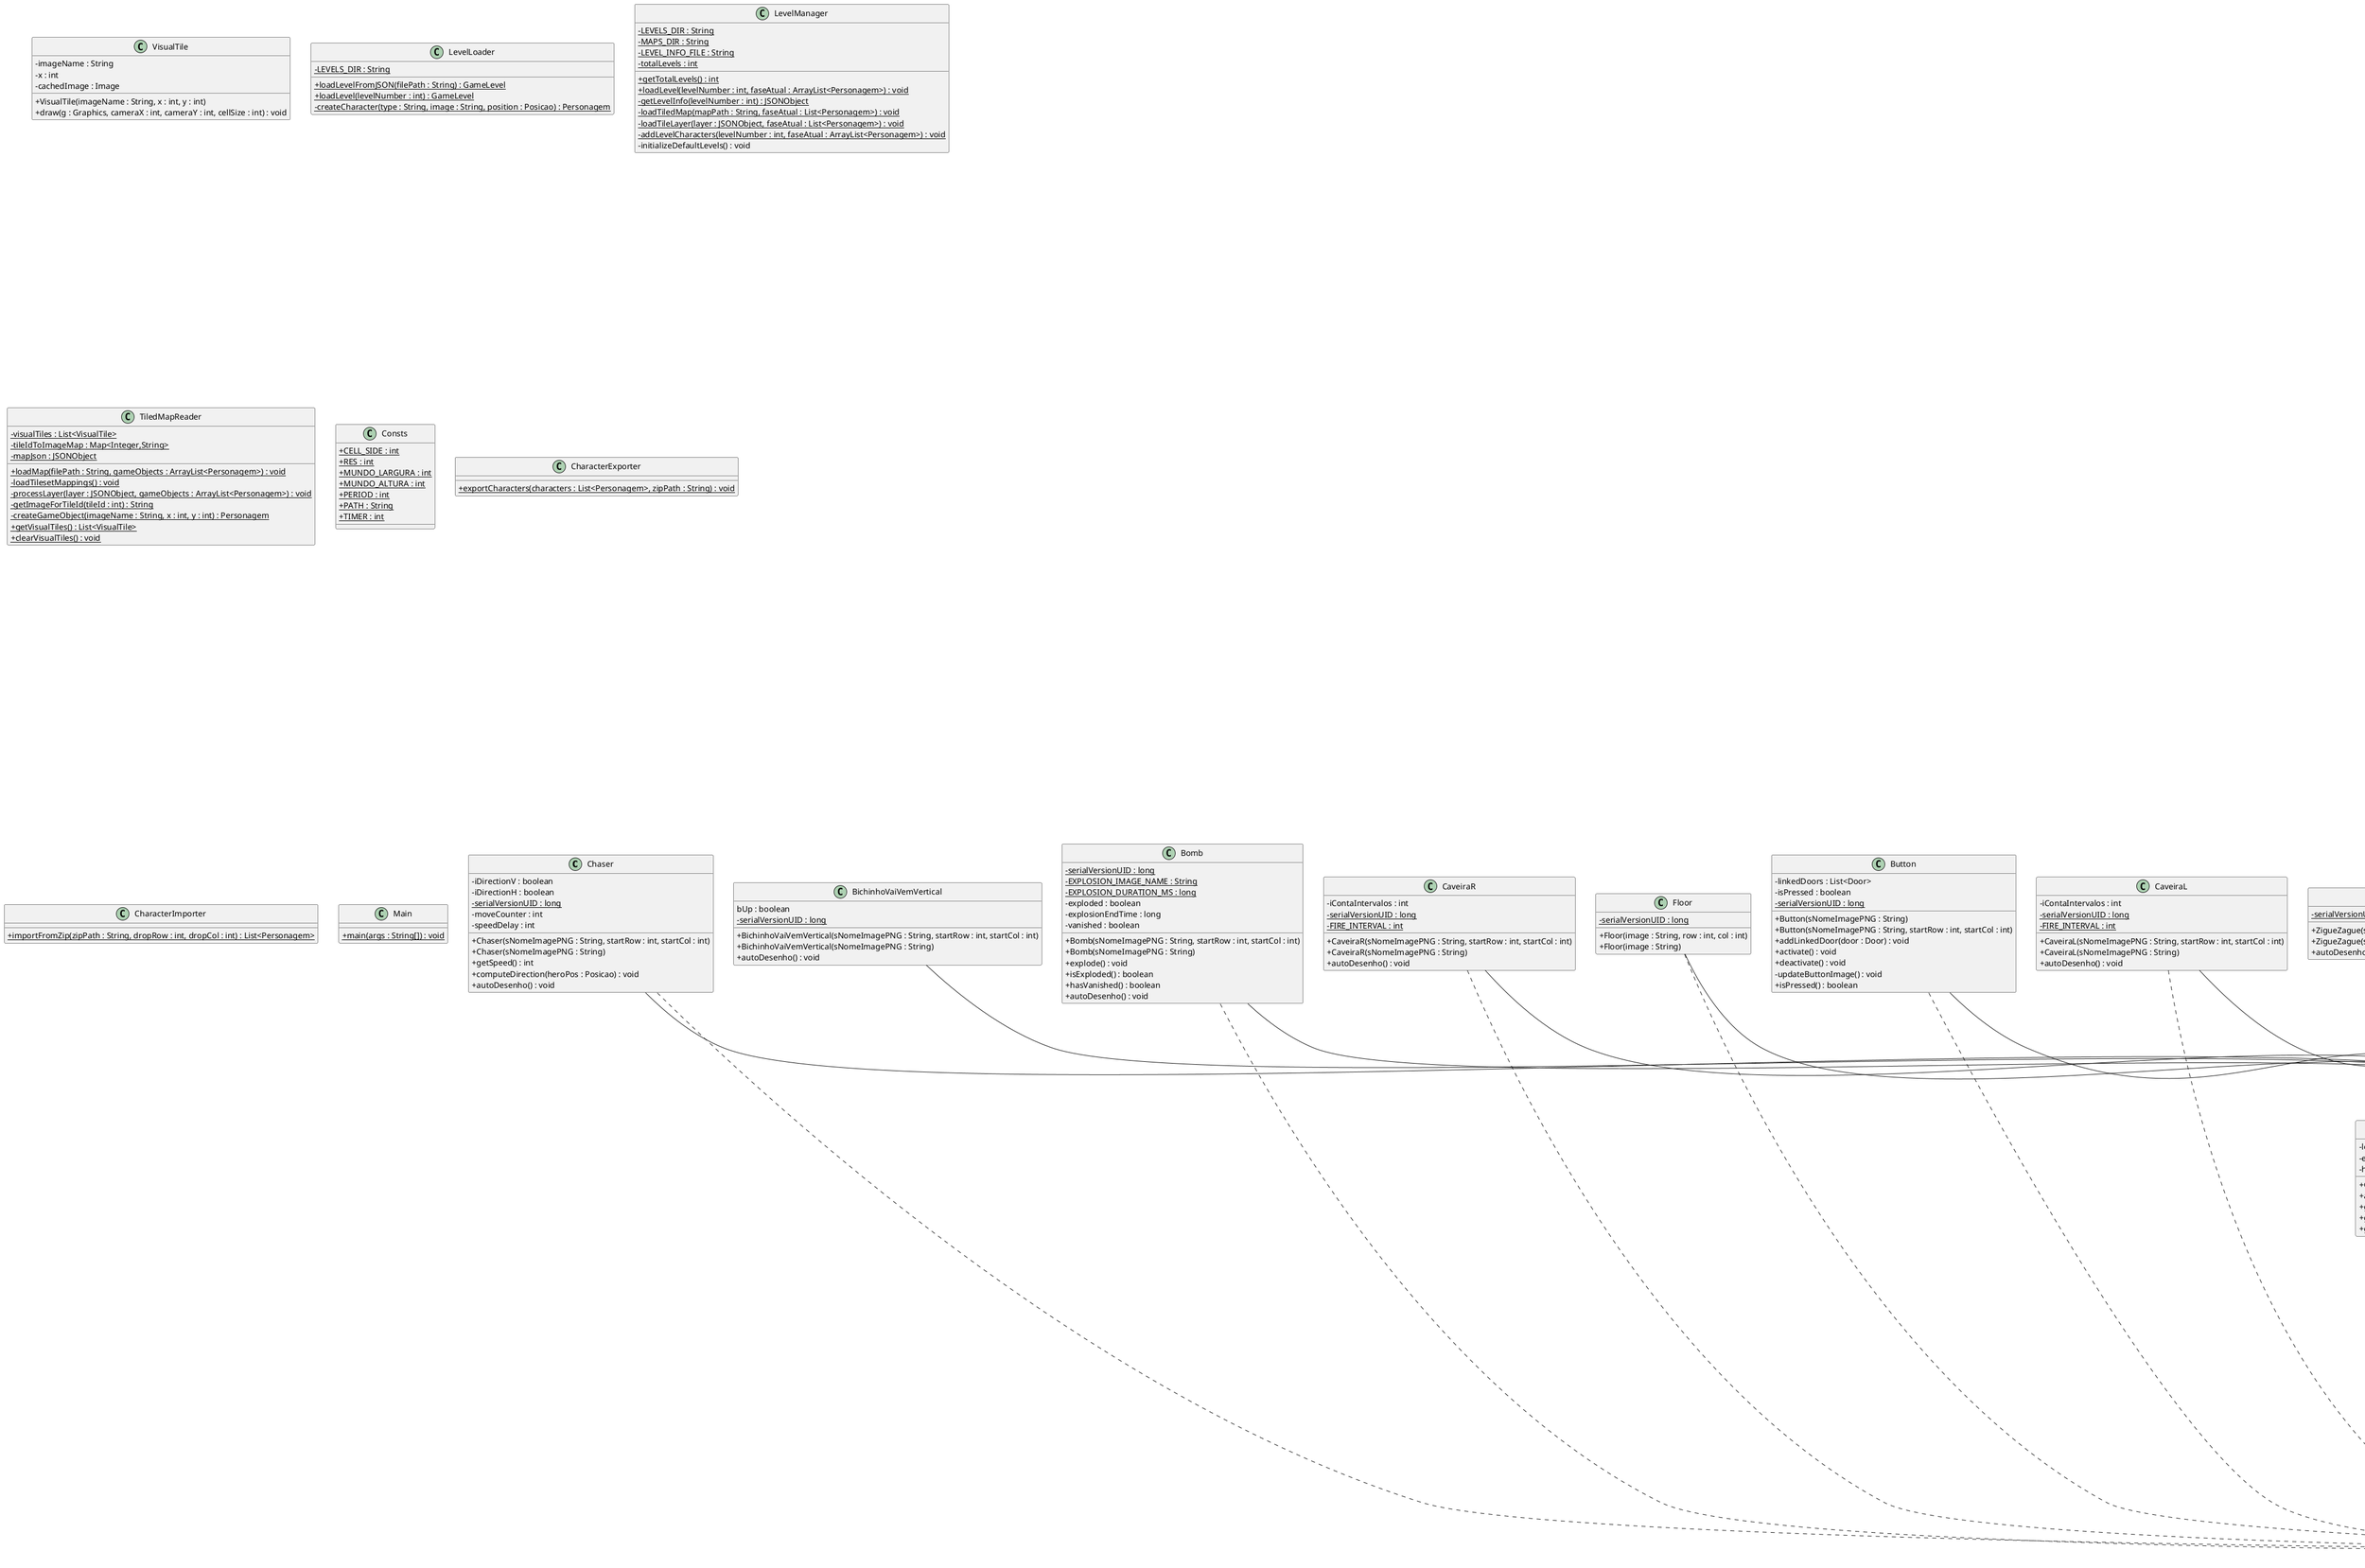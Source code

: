 @startuml
skinparam classAttributeIconSize 0
class Chaser{
- iDirectionV : boolean
- iDirectionH : boolean
- {static} serialVersionUID : long
- moveCounter : int
- speedDelay : int
+ Chaser(sNomeImagePNG : String, startRow : int, startCol : int)
+ Chaser(sNomeImagePNG : String)
+ getSpeed() : int
+ computeDirection(heroPos : Posicao) : void
+ autoDesenho() : void
}
Chaser ..|> Serializable
Chaser --|> Personagem
class BichinhoVaiVemVertical{
bUp : boolean
- {static} serialVersionUID : long
+ BichinhoVaiVemVertical(sNomeImagePNG : String, startRow : int, startCol : int)
+ BichinhoVaiVemVertical(sNomeImagePNG : String)
+ autoDesenho() : void
}
BichinhoVaiVemVertical --|> Personagem
class Bomb{
- {static} serialVersionUID : long
- {static} EXPLOSION_IMAGE_NAME : String
- {static} EXPLOSION_DURATION_MS : long
- exploded : boolean
- explosionEndTime : long
- vanished : boolean
+ Bomb(sNomeImagePNG : String, startRow : int, startCol : int)
+ Bomb(sNomeImagePNG : String)
+ explode() : void
+ isExploded() : boolean
+ hasVanished() : boolean
+ autoDesenho() : void
}
Bomb ..|> Serializable
Bomb --|> Personagem
class Posicao{
- linha : int
- coluna : int
- linhaAnterior : int
- colunaAnterior : int
+ Posicao(linha : int, coluna : int)
+ setPosicao(linha : int, coluna : int) : boolean
+ getLinha() : int
+ volta() : boolean
+ getColuna() : int
+ igual(posicao : Posicao) : boolean
+ copia(posicao : Posicao) : boolean
+ moveUp() : boolean
+ moveDown() : boolean
+ moveRight() : boolean
+ moveLeft() : boolean
}
Posicao ..|> Serializable
class CaveiraR{
- iContaIntervalos : int
- {static} serialVersionUID : long
- {static} FIRE_INTERVAL : int
+ CaveiraR(sNomeImagePNG : String, startRow : int, startCol : int)
+ CaveiraR(sNomeImagePNG : String)
+ autoDesenho() : void
}
CaveiraR ..|> Serializable
CaveiraR --|> Personagem
class Personagem{
# iImage : ImageIcon
# pPosicao : Posicao
# bTransponivel : boolean
# bMortal : boolean
# Personagem(sNomeImagePNG : String)
+ isbMortal() : boolean
+ getPosicao() : Posicao
+ isbTransponivel() : boolean
+ setbTransponivel(bTransponivel : boolean) : void
+ autoDesenho() : void
+ setPosicao(linha : int, coluna : int) : boolean
+ moveUp() : boolean
+ moveDown() : boolean
+ moveRight() : boolean
+ moveLeft() : boolean
}
Personagem ..|> Serializable
class VisualTile{
- imageName : String
- x : int
- cachedImage : Image
+ VisualTile(imageName : String, x : int, y : int)
+ draw(g : Graphics, cameraX : int, cameraY : int, cellSize : int) : void
}
class Desenho{
{static} jCenario : Tela
+ {static} setCenario(umJCenario : Tela) : void
+ {static} acessoATelaDoJogo() : Tela
+ {static} getGraphicsDaTela() : Graphics
+ {static} desenhar(iImage : ImageIcon, iColuna : int, iLinha : int) : void
}
Desenho ..|> Serializable
class SaveState{
- {static} serialVersionUID : long
- currentLevel : int
- heroState : Hero
- heroLives : int
+ SaveState(currentLevel : int, hero : Hero)
+ getCurrentLevel() : int
+ getHeroState() : Hero
+ getHeroLives() : int
}
SaveState ..|> Serializable
class Floor{
- {static} serialVersionUID : long
+ Floor(image : String, row : int, col : int)
+ Floor(image : String)
}
Floor ..|> Serializable
Floor --|> Personagem
class GameLevel{
- levelNumber : int
- elements : ArrayList<Personagem>
- heroStartPosition : Posicao
+ GameLevel(number : int)
+ addElement(p : Personagem) : void
+ getElements() : ArrayList<Personagem>
+ getLevelNumber() : int
+ getHeroStartPosition() : Posicao
}
GameLevel ..|> Serializable
class Button{
- linkedDoors : List<Door>
- isPressed : boolean
- {static} serialVersionUID : long
+ Button(sNomeImagePNG : String)
+ Button(sNomeImagePNG : String, startRow : int, startCol : int)
+ addLinkedDoor(door : Door) : void
+ activate() : void
+ deactivate() : void
- updateButtonImage() : void
+ isPressed() : boolean
}
Button ..|> Serializable
Button --|> Personagem
class LevelLoader{
- {static} LEVELS_DIR : String
+ {static} loadLevelFromJSON(filePath : String) : GameLevel
+ {static} loadLevel(levelNumber : int) : GameLevel
- {static} createCharacter(type : String, image : String, position : Posicao) : Personagem
}
class CaveiraL{
- iContaIntervalos : int
- {static} serialVersionUID : long
- {static} FIRE_INTERVAL : int
+ CaveiraL(sNomeImagePNG : String, startRow : int, startCol : int)
+ CaveiraL(sNomeImagePNG : String)
+ autoDesenho() : void
}
CaveiraL ..|> Serializable
CaveiraL --|> Personagem
class LevelManager{
- {static} LEVELS_DIR : String
- {static} MAPS_DIR : String
- {static} LEVEL_INFO_FILE : String
- {static} totalLevels : int
+ {static} getTotalLevels() : int
+ {static} loadLevel(levelNumber : int, faseAtual : ArrayList<Personagem>) : void
- {static} getLevelInfo(levelNumber : int) : JSONObject
- {static} loadTiledMap(mapPath : String, faseAtual : List<Personagem>) : void
- {static} loadTileLayer(layer : JSONObject, faseAtual : List<Personagem>) : void
- {static} addLevelCharacters(levelNumber : int, faseAtual : ArrayList<Personagem>) : void
- initializeDefaultLevels() : void
}
class TiledMapReader{
- {static} visualTiles : List<VisualTile>
- {static} tileIdToImageMap : Map<Integer,String>
- {static} mapJson : JSONObject
+ {static} loadMap(filePath : String, gameObjects : ArrayList<Personagem>) : void
- {static} loadTilesetMappings() : void
- {static} processLayer(layer : JSONObject, gameObjects : ArrayList<Personagem>) : void
- {static} getImageForTileId(tileId : int) : String
- {static} createGameObject(imageName : String, x : int, y : int) : Personagem
+ {static} getVisualTiles() : List<VisualTile>
+ {static} clearVisualTiles() : void
}
class Wall{
- {static} serialVersionUID : long
+ Wall(sNomeImagePNG : String)
+ Wall(sNomeImagePNG : String, startRow : int, startCol : int)
+ autoDesenho() : void
}
Wall ..|> Serializable
Wall --|> Personagem
class Consts{
+ {static} CELL_SIDE : int
+ {static} RES : int
+ {static} MUNDO_LARGURA : int
+ {static} MUNDO_ALTURA : int
+ {static} PERIOD : int
+ {static} PATH : String
+ {static} TIMER : int
}
class ZigueZague{
- {static} serialVersionUID : long
+ ZigueZague(sNomeImagePNG : String, startRow : int, startCol : int)
+ ZigueZague(sNomeImagePNG : String)
+ autoDesenho() : void
}
ZigueZague --|> Personagem
class CharacterExporter{
+ {static} exportCharacters(characters : List<Personagem>, zipPath : String) : void
}
class CharacterImporter{
+ {static} importFromZip(zipPath : String, dropRow : int, dropCol : int) : List<Personagem>
}
class Hero{
- lives : int
- isInvincible : boolean
- invincibleEndTime : long
- {static} INVINCIBILITY_DURATION : long
- {static} serialVersionUID : long
+ Hero(sNomeImagePNG : String, startRow : int, startCol : int)
+ Hero(sNomeImagePNG : String)
+ startInvincibility() : void
+ isInvincible() : boolean
+ getLives() : int
+ loseLife() : void
+ setLives(lives : int) : void
+ isAlive() : boolean
+ voltaAUltimaPosicao() : void
+ setPosicao(linha : int, coluna : int) : boolean
- validaPosicao() : boolean
+ moveUp() : boolean
+ moveDown() : boolean
+ moveRight() : boolean
+ moveLeft() : boolean
}
Hero ..|> Serializable
Hero --|> Personagem
class FogoR{
- {static} serialVersionUID : long
- moveCounter : int
- {static} MOVE_INTERVAL : int
+ FogoR(sNomeImagePNG : String, startRow : int, startCol : int)
+ FogoR(sNomeImagePNG : String)
+ autoDesenho() : void
}
FogoR ..|> Serializable
FogoR --|> Personagem
class ControleDeJogo{
- gameOver : boolean
+ isGameOver() : boolean
+ desenhaTudo(e : ArrayList<Personagem>) : void
+ processaTudo(umaFase : ArrayList<Personagem>) : void
- handleCollision(hero : Hero, other : Personagem) : void
+ ehPosicaoValida(umaFase : ArrayList<Personagem>, p : Posicao) : boolean
}
class FogoL{
- {static} serialVersionUID : long
- moveCounter : int
- {static} MOVE_INTERVAL : int
+ FogoL(sNomeImagePNG : String)
+ FogoL(sNomeImagePNG : String, startRow : int, startCol : int)
+ autoDesenho() : void
}
FogoL ..|> Serializable
FogoL --|> Personagem
class DragDropHandler{
- tela : Tela
+ DragDropHandler(tela : Tela)
+ drop(dtde : DropTargetDropEvent) : void
+ dragEnter(dtde : DropTargetDragEvent) : void
+ dragOver(dtde : DropTargetDragEvent) : void
+ dropActionChanged(dtde : DropTargetDragEvent) : void
+ dragExit(dte : DropTargetEvent) : void
}
DragDropHandler ..|> DropTargetListener
DragDropHandler --|> TransferHandler
class FinishPoint{
+ FinishPoint(sNomeImagePNG : String)
+ FinishPoint(sNomeImagePNG : String, startRow : int, startCol : int)
}
FinishPoint ..|> Serializable
FinishPoint --|> Personagem
class Main{
+ {static} main(args : String[]) : void
}
class BichinhoVaiVemHorizontal{
- bRight : boolean
iContador : int
- {static} serialVersionUID : long
+ BichinhoVaiVemHorizontal(sNomeImagePNG : String, startRow : int, startCol : int)
+ BichinhoVaiVemHorizontal(sNomeImagePNG : String)
+ autoDesenho() : void
}
BichinhoVaiVemHorizontal ..|> Serializable
BichinhoVaiVemHorizontal --|> Personagem
class Tela{
- hero : Hero
- faseAtual : ArrayList<Personagem>
- cj : ControleDeJogo
- g2 : Graphics
- cameraLinha : int
- cameraColuna : int
- levels : ArrayList<GameLevel>
- currentLevel : int
- allLevels : ArrayList<GameLevel>
- currentLevelIndex : int
- gameCompleted : boolean
- personagensToAdd : List<Personagem>
- personagensToRemove : List<Personagem>
+ Tela()
- loadCurrentLevel() : void
+ addPersonagem(umPersonagem : Personagem) : void
+ removePersonagem(umPersonagem : Personagem) : void
+ getFaseAtual() : List<Personagem>
+ addCharacters(characters : List<Personagem>) : void
+ clearFaseAtual() : void
- findHero() : Hero
- loadLevel(levelIndex : int) : void
- saveGame() : void
- loadGame() : void
+ nextLevel() : void
+ restartLevel() : void
- showLevelCompleteMessage() : void
- showGameCompleteMessage() : void
- loadScenarioMap() : void
+ initLevel() : void
+ getCameraLinha() : int
+ getCameraColuna() : int
+ ehPosicaoValida(p : Posicao) : boolean
+ getGraphicsBuffer() : Graphics
+ paint(gOld : Graphics) : void
- drawLivesCounter(g : Graphics) : void
- drawGameCompleteScreen(g : Graphics) : void
- atualizaCamera() : void
+ go() : void
+ keyPressed(e : KeyEvent) : void
- restartGame() : void
- initComponents() : void
+ mouseMoved(e : MouseEvent) : void
+ mouseClicked(e : MouseEvent) : void
+ mouseReleased(e : MouseEvent) : void
+ mouseEntered(e : MouseEvent) : void
+ mouseExited(e : MouseEvent) : void
+ mouseDragged(e : MouseEvent) : void
+ keyTyped(e : KeyEvent) : void
+ keyReleased(e : KeyEvent) : void
}
Tela ..|> KeyListener
Tela --|> JFrame
class Door{
- isOpen : boolean
- closedImage : String
- openImage : String
- doorId : int
- {static} serialVersionUID : long
+ Door(sNomeImagePNG : String, doorId : int)
+ Door(sNomeImagePNG : String, doorId : int, startRow : int, startCol : int)
+ open() : void
+ close() : void
- updateImage() : void
+ isOpen() : boolean
+ getDoorId() : int
}
Door ..|> Serializable
Door --|> Personagem
Personagem--"# pPosicao" Posicao
Desenho--"{static} jCenario" Tela
SaveState--"- heroState" Hero
GameLevel--"- heroStartPosition" Posicao
DragDropHandler--"- tela" Tela
Tela--"- hero" Hero
Tela--"- cj" ControleDeJogo
@enduml